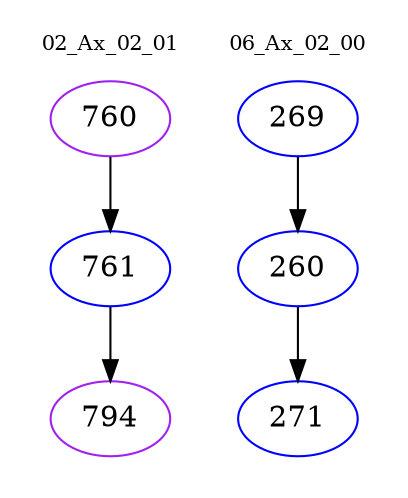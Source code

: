 digraph{
subgraph cluster_0 {
color = white
label = "02_Ax_02_01";
fontsize=10;
T0_760 [label="760", color="purple"]
T0_760 -> T0_761 [color="black"]
T0_761 [label="761", color="blue"]
T0_761 -> T0_794 [color="black"]
T0_794 [label="794", color="purple"]
}
subgraph cluster_1 {
color = white
label = "06_Ax_02_00";
fontsize=10;
T1_269 [label="269", color="blue"]
T1_269 -> T1_260 [color="black"]
T1_260 [label="260", color="blue"]
T1_260 -> T1_271 [color="black"]
T1_271 [label="271", color="blue"]
}
}
